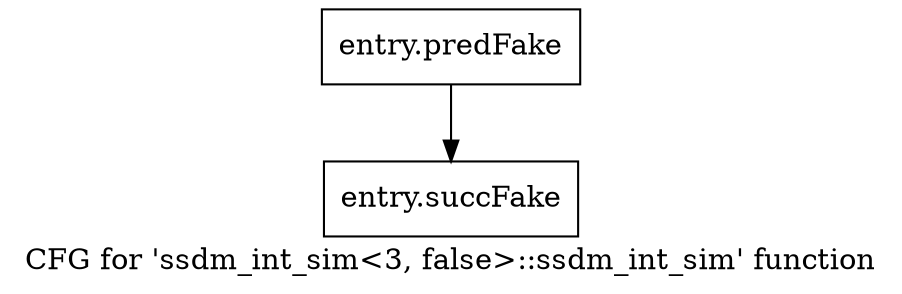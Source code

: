 digraph "CFG for 'ssdm_int_sim\<3, false\>::ssdm_int_sim' function" {
	label="CFG for 'ssdm_int_sim\<3, false\>::ssdm_int_sim' function";

	Node0x59031a0 [shape=record,filename="",linenumber="",label="{entry.predFake}"];
	Node0x59031a0 -> Node0x5b2e3e0[ callList="" memoryops="" filename="/home/omerfaruk/tools/Xilinx/Vitis_HLS/2023.2/include/etc/ap_common.h" execusionnum="6"];
	Node0x5b2e3e0 [shape=record,filename="/home/omerfaruk/tools/Xilinx/Vitis_HLS/2023.2/include/etc/ap_common.h",linenumber="661",label="{entry.succFake}"];
}
